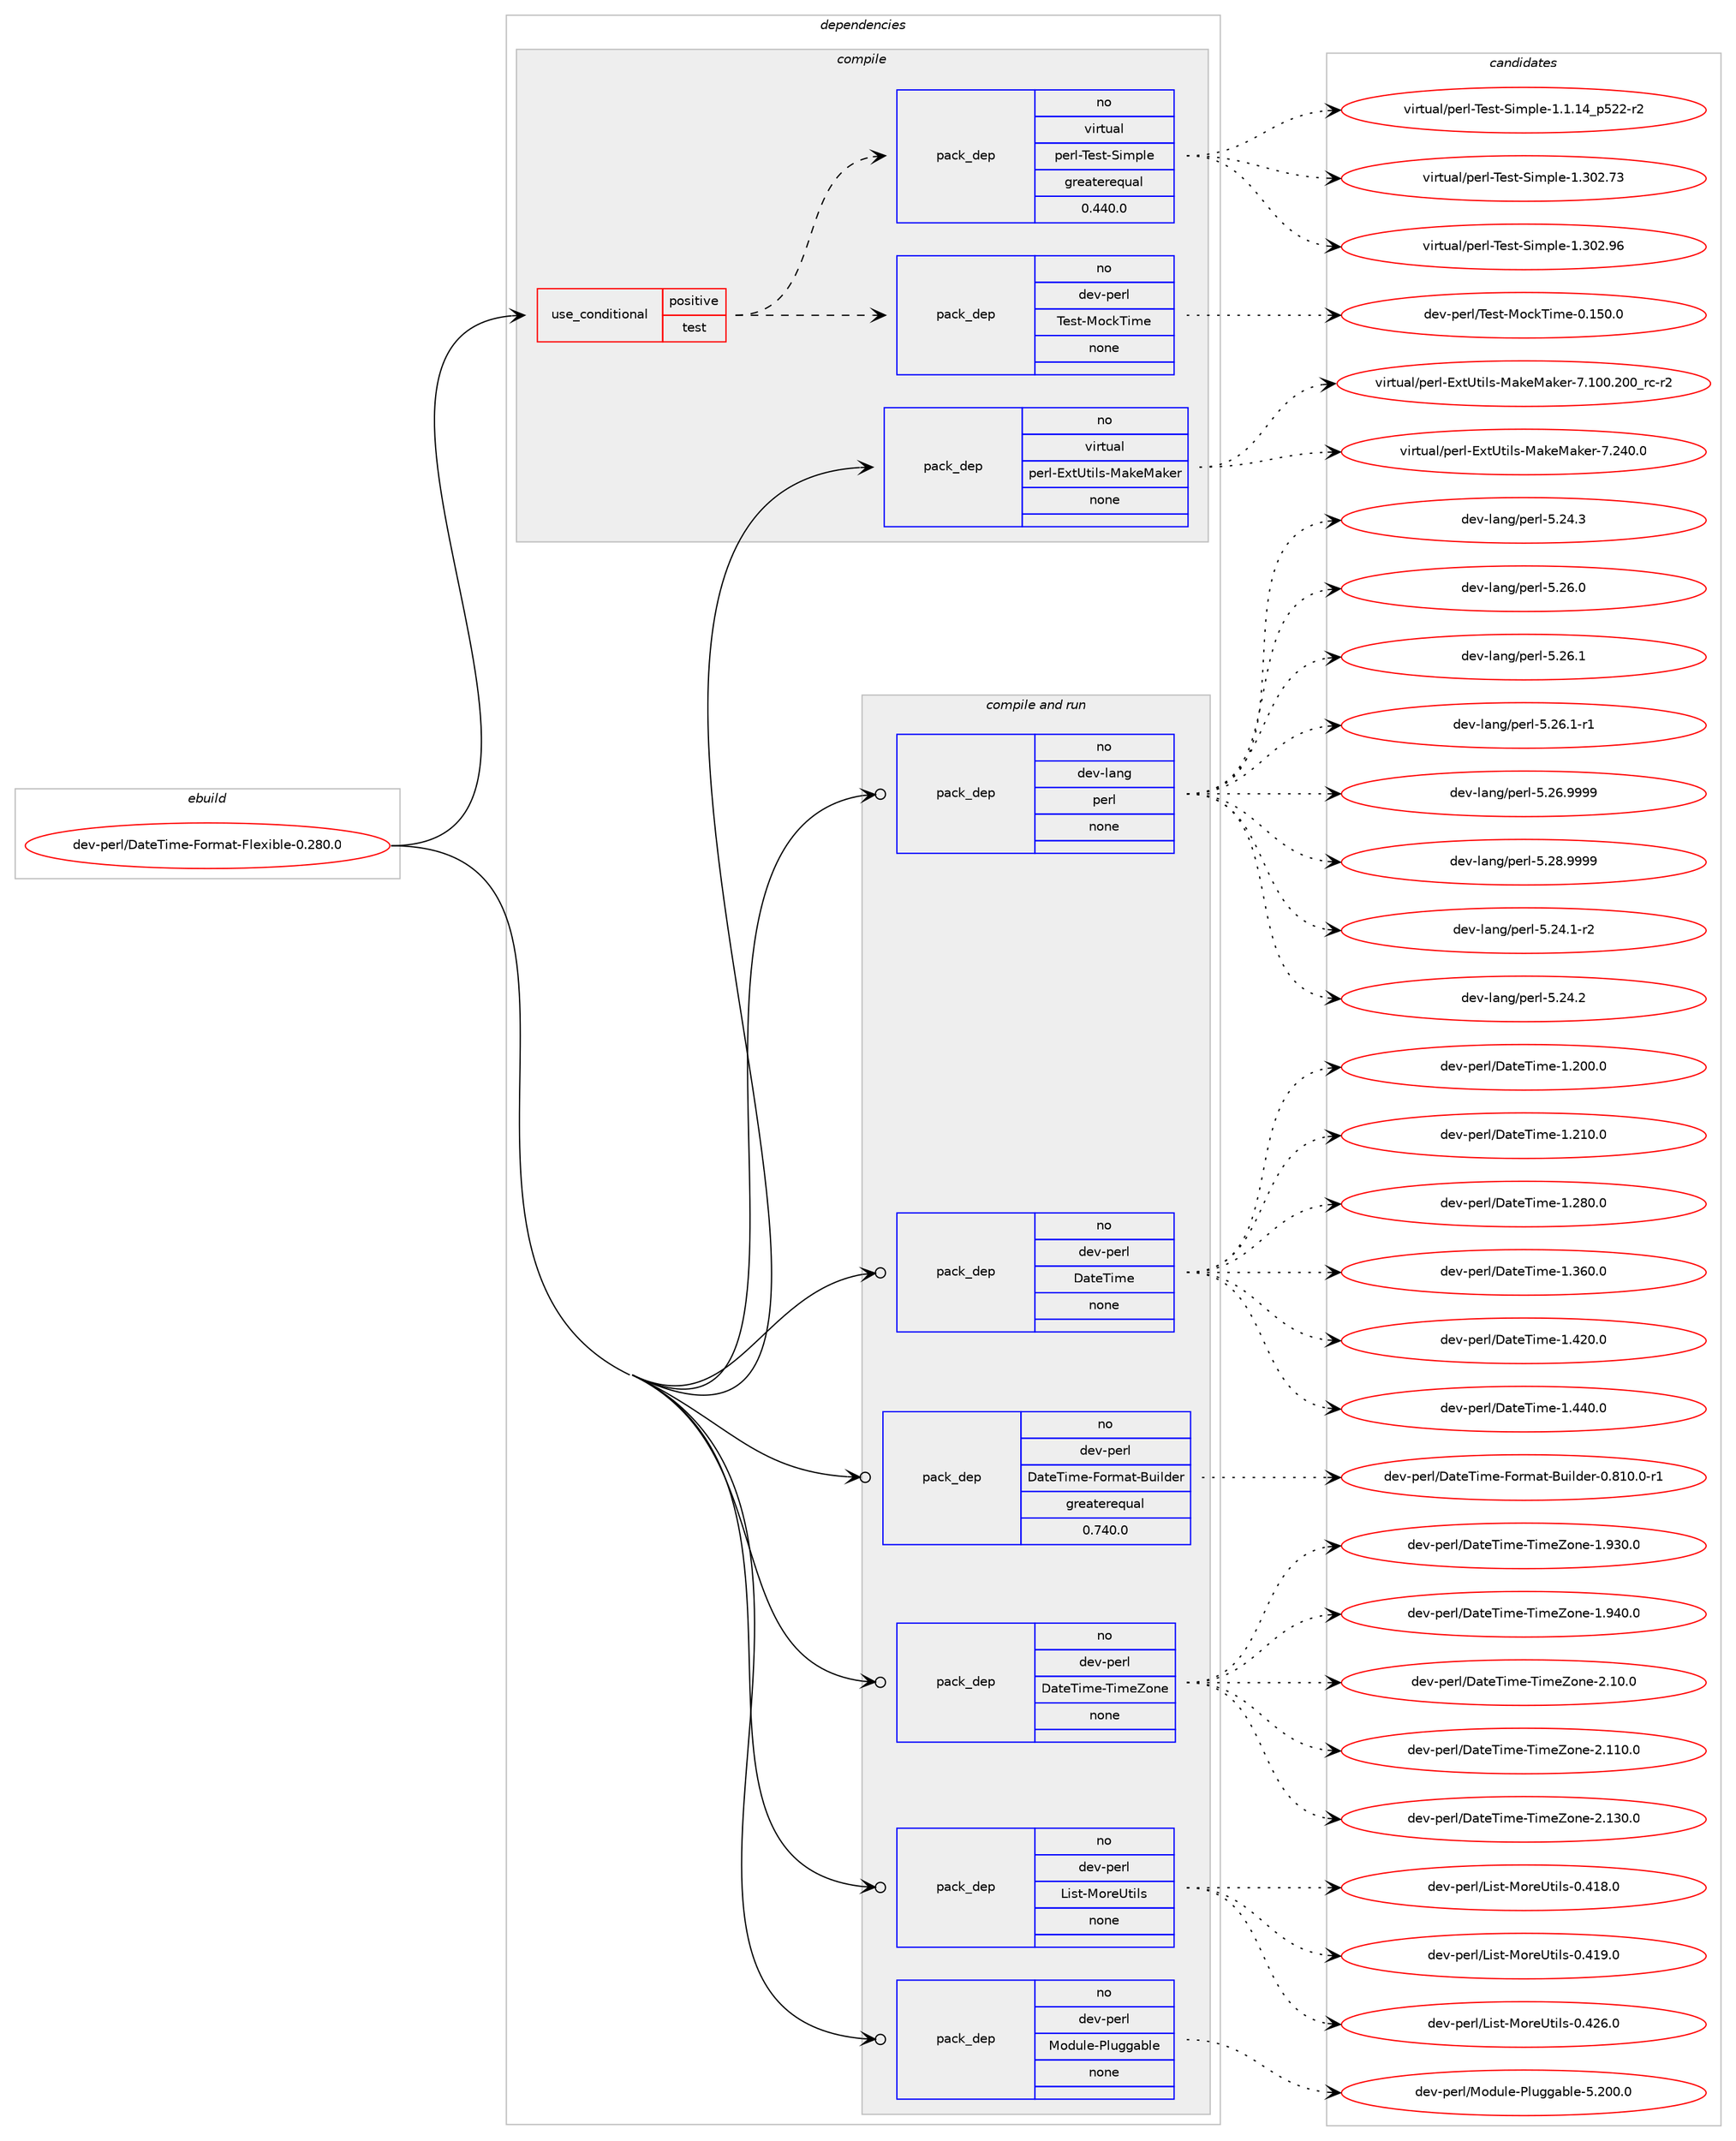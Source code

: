 digraph prolog {

# *************
# Graph options
# *************

newrank=true;
concentrate=true;
compound=true;
graph [rankdir=LR,fontname=Helvetica,fontsize=10,ranksep=1.5];#, ranksep=2.5, nodesep=0.2];
edge  [arrowhead=vee];
node  [fontname=Helvetica,fontsize=10];

# **********
# The ebuild
# **********

subgraph cluster_leftcol {
color=gray;
rank=same;
label=<<i>ebuild</i>>;
id [label="dev-perl/DateTime-Format-Flexible-0.280.0", color=red, width=4, href="../dev-perl/DateTime-Format-Flexible-0.280.0.svg"];
}

# ****************
# The dependencies
# ****************

subgraph cluster_midcol {
color=gray;
label=<<i>dependencies</i>>;
subgraph cluster_compile {
fillcolor="#eeeeee";
style=filled;
label=<<i>compile</i>>;
subgraph cond27037 {
dependency128129 [label=<<TABLE BORDER="0" CELLBORDER="1" CELLSPACING="0" CELLPADDING="4"><TR><TD ROWSPAN="3" CELLPADDING="10">use_conditional</TD></TR><TR><TD>positive</TD></TR><TR><TD>test</TD></TR></TABLE>>, shape=none, color=red];
subgraph pack97424 {
dependency128130 [label=<<TABLE BORDER="0" CELLBORDER="1" CELLSPACING="0" CELLPADDING="4" WIDTH="220"><TR><TD ROWSPAN="6" CELLPADDING="30">pack_dep</TD></TR><TR><TD WIDTH="110">no</TD></TR><TR><TD>dev-perl</TD></TR><TR><TD>Test-MockTime</TD></TR><TR><TD>none</TD></TR><TR><TD></TD></TR></TABLE>>, shape=none, color=blue];
}
dependency128129:e -> dependency128130:w [weight=20,style="dashed",arrowhead="vee"];
subgraph pack97425 {
dependency128131 [label=<<TABLE BORDER="0" CELLBORDER="1" CELLSPACING="0" CELLPADDING="4" WIDTH="220"><TR><TD ROWSPAN="6" CELLPADDING="30">pack_dep</TD></TR><TR><TD WIDTH="110">no</TD></TR><TR><TD>virtual</TD></TR><TR><TD>perl-Test-Simple</TD></TR><TR><TD>greaterequal</TD></TR><TR><TD>0.440.0</TD></TR></TABLE>>, shape=none, color=blue];
}
dependency128129:e -> dependency128131:w [weight=20,style="dashed",arrowhead="vee"];
}
id:e -> dependency128129:w [weight=20,style="solid",arrowhead="vee"];
subgraph pack97426 {
dependency128132 [label=<<TABLE BORDER="0" CELLBORDER="1" CELLSPACING="0" CELLPADDING="4" WIDTH="220"><TR><TD ROWSPAN="6" CELLPADDING="30">pack_dep</TD></TR><TR><TD WIDTH="110">no</TD></TR><TR><TD>virtual</TD></TR><TR><TD>perl-ExtUtils-MakeMaker</TD></TR><TR><TD>none</TD></TR><TR><TD></TD></TR></TABLE>>, shape=none, color=blue];
}
id:e -> dependency128132:w [weight=20,style="solid",arrowhead="vee"];
}
subgraph cluster_compileandrun {
fillcolor="#eeeeee";
style=filled;
label=<<i>compile and run</i>>;
subgraph pack97427 {
dependency128133 [label=<<TABLE BORDER="0" CELLBORDER="1" CELLSPACING="0" CELLPADDING="4" WIDTH="220"><TR><TD ROWSPAN="6" CELLPADDING="30">pack_dep</TD></TR><TR><TD WIDTH="110">no</TD></TR><TR><TD>dev-lang</TD></TR><TR><TD>perl</TD></TR><TR><TD>none</TD></TR><TR><TD></TD></TR></TABLE>>, shape=none, color=blue];
}
id:e -> dependency128133:w [weight=20,style="solid",arrowhead="odotvee"];
subgraph pack97428 {
dependency128134 [label=<<TABLE BORDER="0" CELLBORDER="1" CELLSPACING="0" CELLPADDING="4" WIDTH="220"><TR><TD ROWSPAN="6" CELLPADDING="30">pack_dep</TD></TR><TR><TD WIDTH="110">no</TD></TR><TR><TD>dev-perl</TD></TR><TR><TD>DateTime</TD></TR><TR><TD>none</TD></TR><TR><TD></TD></TR></TABLE>>, shape=none, color=blue];
}
id:e -> dependency128134:w [weight=20,style="solid",arrowhead="odotvee"];
subgraph pack97429 {
dependency128135 [label=<<TABLE BORDER="0" CELLBORDER="1" CELLSPACING="0" CELLPADDING="4" WIDTH="220"><TR><TD ROWSPAN="6" CELLPADDING="30">pack_dep</TD></TR><TR><TD WIDTH="110">no</TD></TR><TR><TD>dev-perl</TD></TR><TR><TD>DateTime-Format-Builder</TD></TR><TR><TD>greaterequal</TD></TR><TR><TD>0.740.0</TD></TR></TABLE>>, shape=none, color=blue];
}
id:e -> dependency128135:w [weight=20,style="solid",arrowhead="odotvee"];
subgraph pack97430 {
dependency128136 [label=<<TABLE BORDER="0" CELLBORDER="1" CELLSPACING="0" CELLPADDING="4" WIDTH="220"><TR><TD ROWSPAN="6" CELLPADDING="30">pack_dep</TD></TR><TR><TD WIDTH="110">no</TD></TR><TR><TD>dev-perl</TD></TR><TR><TD>DateTime-TimeZone</TD></TR><TR><TD>none</TD></TR><TR><TD></TD></TR></TABLE>>, shape=none, color=blue];
}
id:e -> dependency128136:w [weight=20,style="solid",arrowhead="odotvee"];
subgraph pack97431 {
dependency128137 [label=<<TABLE BORDER="0" CELLBORDER="1" CELLSPACING="0" CELLPADDING="4" WIDTH="220"><TR><TD ROWSPAN="6" CELLPADDING="30">pack_dep</TD></TR><TR><TD WIDTH="110">no</TD></TR><TR><TD>dev-perl</TD></TR><TR><TD>List-MoreUtils</TD></TR><TR><TD>none</TD></TR><TR><TD></TD></TR></TABLE>>, shape=none, color=blue];
}
id:e -> dependency128137:w [weight=20,style="solid",arrowhead="odotvee"];
subgraph pack97432 {
dependency128138 [label=<<TABLE BORDER="0" CELLBORDER="1" CELLSPACING="0" CELLPADDING="4" WIDTH="220"><TR><TD ROWSPAN="6" CELLPADDING="30">pack_dep</TD></TR><TR><TD WIDTH="110">no</TD></TR><TR><TD>dev-perl</TD></TR><TR><TD>Module-Pluggable</TD></TR><TR><TD>none</TD></TR><TR><TD></TD></TR></TABLE>>, shape=none, color=blue];
}
id:e -> dependency128138:w [weight=20,style="solid",arrowhead="odotvee"];
}
subgraph cluster_run {
fillcolor="#eeeeee";
style=filled;
label=<<i>run</i>>;
}
}

# **************
# The candidates
# **************

subgraph cluster_choices {
rank=same;
color=gray;
label=<<i>candidates</i>>;

subgraph choice97424 {
color=black;
nodesep=1;
choice100101118451121011141084784101115116457711199107841051091014548464953484648 [label="dev-perl/Test-MockTime-0.150.0", color=red, width=4,href="../dev-perl/Test-MockTime-0.150.0.svg"];
dependency128130:e -> choice100101118451121011141084784101115116457711199107841051091014548464953484648:w [style=dotted,weight="100"];
}
subgraph choice97425 {
color=black;
nodesep=1;
choice11810511411611797108471121011141084584101115116458310510911210810145494649464952951125350504511450 [label="virtual/perl-Test-Simple-1.1.14_p522-r2", color=red, width=4,href="../virtual/perl-Test-Simple-1.1.14_p522-r2.svg"];
choice118105114116117971084711210111410845841011151164583105109112108101454946514850465551 [label="virtual/perl-Test-Simple-1.302.73", color=red, width=4,href="../virtual/perl-Test-Simple-1.302.73.svg"];
choice118105114116117971084711210111410845841011151164583105109112108101454946514850465754 [label="virtual/perl-Test-Simple-1.302.96", color=red, width=4,href="../virtual/perl-Test-Simple-1.302.96.svg"];
dependency128131:e -> choice11810511411611797108471121011141084584101115116458310510911210810145494649464952951125350504511450:w [style=dotted,weight="100"];
dependency128131:e -> choice118105114116117971084711210111410845841011151164583105109112108101454946514850465551:w [style=dotted,weight="100"];
dependency128131:e -> choice118105114116117971084711210111410845841011151164583105109112108101454946514850465754:w [style=dotted,weight="100"];
}
subgraph choice97426 {
color=black;
nodesep=1;
choice118105114116117971084711210111410845691201168511610510811545779710710177971071011144555464948484650484895114994511450 [label="virtual/perl-ExtUtils-MakeMaker-7.100.200_rc-r2", color=red, width=4,href="../virtual/perl-ExtUtils-MakeMaker-7.100.200_rc-r2.svg"];
choice118105114116117971084711210111410845691201168511610510811545779710710177971071011144555465052484648 [label="virtual/perl-ExtUtils-MakeMaker-7.240.0", color=red, width=4,href="../virtual/perl-ExtUtils-MakeMaker-7.240.0.svg"];
dependency128132:e -> choice118105114116117971084711210111410845691201168511610510811545779710710177971071011144555464948484650484895114994511450:w [style=dotted,weight="100"];
dependency128132:e -> choice118105114116117971084711210111410845691201168511610510811545779710710177971071011144555465052484648:w [style=dotted,weight="100"];
}
subgraph choice97427 {
color=black;
nodesep=1;
choice100101118451089711010347112101114108455346505246494511450 [label="dev-lang/perl-5.24.1-r2", color=red, width=4,href="../dev-lang/perl-5.24.1-r2.svg"];
choice10010111845108971101034711210111410845534650524650 [label="dev-lang/perl-5.24.2", color=red, width=4,href="../dev-lang/perl-5.24.2.svg"];
choice10010111845108971101034711210111410845534650524651 [label="dev-lang/perl-5.24.3", color=red, width=4,href="../dev-lang/perl-5.24.3.svg"];
choice10010111845108971101034711210111410845534650544648 [label="dev-lang/perl-5.26.0", color=red, width=4,href="../dev-lang/perl-5.26.0.svg"];
choice10010111845108971101034711210111410845534650544649 [label="dev-lang/perl-5.26.1", color=red, width=4,href="../dev-lang/perl-5.26.1.svg"];
choice100101118451089711010347112101114108455346505446494511449 [label="dev-lang/perl-5.26.1-r1", color=red, width=4,href="../dev-lang/perl-5.26.1-r1.svg"];
choice10010111845108971101034711210111410845534650544657575757 [label="dev-lang/perl-5.26.9999", color=red, width=4,href="../dev-lang/perl-5.26.9999.svg"];
choice10010111845108971101034711210111410845534650564657575757 [label="dev-lang/perl-5.28.9999", color=red, width=4,href="../dev-lang/perl-5.28.9999.svg"];
dependency128133:e -> choice100101118451089711010347112101114108455346505246494511450:w [style=dotted,weight="100"];
dependency128133:e -> choice10010111845108971101034711210111410845534650524650:w [style=dotted,weight="100"];
dependency128133:e -> choice10010111845108971101034711210111410845534650524651:w [style=dotted,weight="100"];
dependency128133:e -> choice10010111845108971101034711210111410845534650544648:w [style=dotted,weight="100"];
dependency128133:e -> choice10010111845108971101034711210111410845534650544649:w [style=dotted,weight="100"];
dependency128133:e -> choice100101118451089711010347112101114108455346505446494511449:w [style=dotted,weight="100"];
dependency128133:e -> choice10010111845108971101034711210111410845534650544657575757:w [style=dotted,weight="100"];
dependency128133:e -> choice10010111845108971101034711210111410845534650564657575757:w [style=dotted,weight="100"];
}
subgraph choice97428 {
color=black;
nodesep=1;
choice10010111845112101114108476897116101841051091014549465048484648 [label="dev-perl/DateTime-1.200.0", color=red, width=4,href="../dev-perl/DateTime-1.200.0.svg"];
choice10010111845112101114108476897116101841051091014549465049484648 [label="dev-perl/DateTime-1.210.0", color=red, width=4,href="../dev-perl/DateTime-1.210.0.svg"];
choice10010111845112101114108476897116101841051091014549465056484648 [label="dev-perl/DateTime-1.280.0", color=red, width=4,href="../dev-perl/DateTime-1.280.0.svg"];
choice10010111845112101114108476897116101841051091014549465154484648 [label="dev-perl/DateTime-1.360.0", color=red, width=4,href="../dev-perl/DateTime-1.360.0.svg"];
choice10010111845112101114108476897116101841051091014549465250484648 [label="dev-perl/DateTime-1.420.0", color=red, width=4,href="../dev-perl/DateTime-1.420.0.svg"];
choice10010111845112101114108476897116101841051091014549465252484648 [label="dev-perl/DateTime-1.440.0", color=red, width=4,href="../dev-perl/DateTime-1.440.0.svg"];
dependency128134:e -> choice10010111845112101114108476897116101841051091014549465048484648:w [style=dotted,weight="100"];
dependency128134:e -> choice10010111845112101114108476897116101841051091014549465049484648:w [style=dotted,weight="100"];
dependency128134:e -> choice10010111845112101114108476897116101841051091014549465056484648:w [style=dotted,weight="100"];
dependency128134:e -> choice10010111845112101114108476897116101841051091014549465154484648:w [style=dotted,weight="100"];
dependency128134:e -> choice10010111845112101114108476897116101841051091014549465250484648:w [style=dotted,weight="100"];
dependency128134:e -> choice10010111845112101114108476897116101841051091014549465252484648:w [style=dotted,weight="100"];
}
subgraph choice97429 {
color=black;
nodesep=1;
choice1001011184511210111410847689711610184105109101457011111410997116456611710510810010111445484656494846484511449 [label="dev-perl/DateTime-Format-Builder-0.810.0-r1", color=red, width=4,href="../dev-perl/DateTime-Format-Builder-0.810.0-r1.svg"];
dependency128135:e -> choice1001011184511210111410847689711610184105109101457011111410997116456611710510810010111445484656494846484511449:w [style=dotted,weight="100"];
}
subgraph choice97430 {
color=black;
nodesep=1;
choice10010111845112101114108476897116101841051091014584105109101901111101014549465751484648 [label="dev-perl/DateTime-TimeZone-1.930.0", color=red, width=4,href="../dev-perl/DateTime-TimeZone-1.930.0.svg"];
choice10010111845112101114108476897116101841051091014584105109101901111101014549465752484648 [label="dev-perl/DateTime-TimeZone-1.940.0", color=red, width=4,href="../dev-perl/DateTime-TimeZone-1.940.0.svg"];
choice100101118451121011141084768971161018410510910145841051091019011111010145504649484648 [label="dev-perl/DateTime-TimeZone-2.10.0", color=red, width=4,href="../dev-perl/DateTime-TimeZone-2.10.0.svg"];
choice10010111845112101114108476897116101841051091014584105109101901111101014550464949484648 [label="dev-perl/DateTime-TimeZone-2.110.0", color=red, width=4,href="../dev-perl/DateTime-TimeZone-2.110.0.svg"];
choice10010111845112101114108476897116101841051091014584105109101901111101014550464951484648 [label="dev-perl/DateTime-TimeZone-2.130.0", color=red, width=4,href="../dev-perl/DateTime-TimeZone-2.130.0.svg"];
dependency128136:e -> choice10010111845112101114108476897116101841051091014584105109101901111101014549465751484648:w [style=dotted,weight="100"];
dependency128136:e -> choice10010111845112101114108476897116101841051091014584105109101901111101014549465752484648:w [style=dotted,weight="100"];
dependency128136:e -> choice100101118451121011141084768971161018410510910145841051091019011111010145504649484648:w [style=dotted,weight="100"];
dependency128136:e -> choice10010111845112101114108476897116101841051091014584105109101901111101014550464949484648:w [style=dotted,weight="100"];
dependency128136:e -> choice10010111845112101114108476897116101841051091014584105109101901111101014550464951484648:w [style=dotted,weight="100"];
}
subgraph choice97431 {
color=black;
nodesep=1;
choice1001011184511210111410847761051151164577111114101851161051081154548465249564648 [label="dev-perl/List-MoreUtils-0.418.0", color=red, width=4,href="../dev-perl/List-MoreUtils-0.418.0.svg"];
choice1001011184511210111410847761051151164577111114101851161051081154548465249574648 [label="dev-perl/List-MoreUtils-0.419.0", color=red, width=4,href="../dev-perl/List-MoreUtils-0.419.0.svg"];
choice1001011184511210111410847761051151164577111114101851161051081154548465250544648 [label="dev-perl/List-MoreUtils-0.426.0", color=red, width=4,href="../dev-perl/List-MoreUtils-0.426.0.svg"];
dependency128137:e -> choice1001011184511210111410847761051151164577111114101851161051081154548465249564648:w [style=dotted,weight="100"];
dependency128137:e -> choice1001011184511210111410847761051151164577111114101851161051081154548465249574648:w [style=dotted,weight="100"];
dependency128137:e -> choice1001011184511210111410847761051151164577111114101851161051081154548465250544648:w [style=dotted,weight="100"];
}
subgraph choice97432 {
color=black;
nodesep=1;
choice100101118451121011141084777111100117108101458010811710310397981081014553465048484648 [label="dev-perl/Module-Pluggable-5.200.0", color=red, width=4,href="../dev-perl/Module-Pluggable-5.200.0.svg"];
dependency128138:e -> choice100101118451121011141084777111100117108101458010811710310397981081014553465048484648:w [style=dotted,weight="100"];
}
}

}
